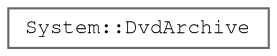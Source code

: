 digraph "Graphical Class Hierarchy"
{
 // LATEX_PDF_SIZE
  bgcolor="transparent";
  edge [fontname=FreeMono,fontsize=10,labelfontname=FreeMono,labelfontsize=10];
  node [fontname=FreeMono,fontsize=10,shape=box,height=0.2,width=0.4];
  rankdir="LR";
  Node0 [label="System::DvdArchive",height=0.2,width=0.4,color="grey40", fillcolor="white", style="filled",URL="$class_system_1_1_dvd_archive.html",tooltip=" "];
}
